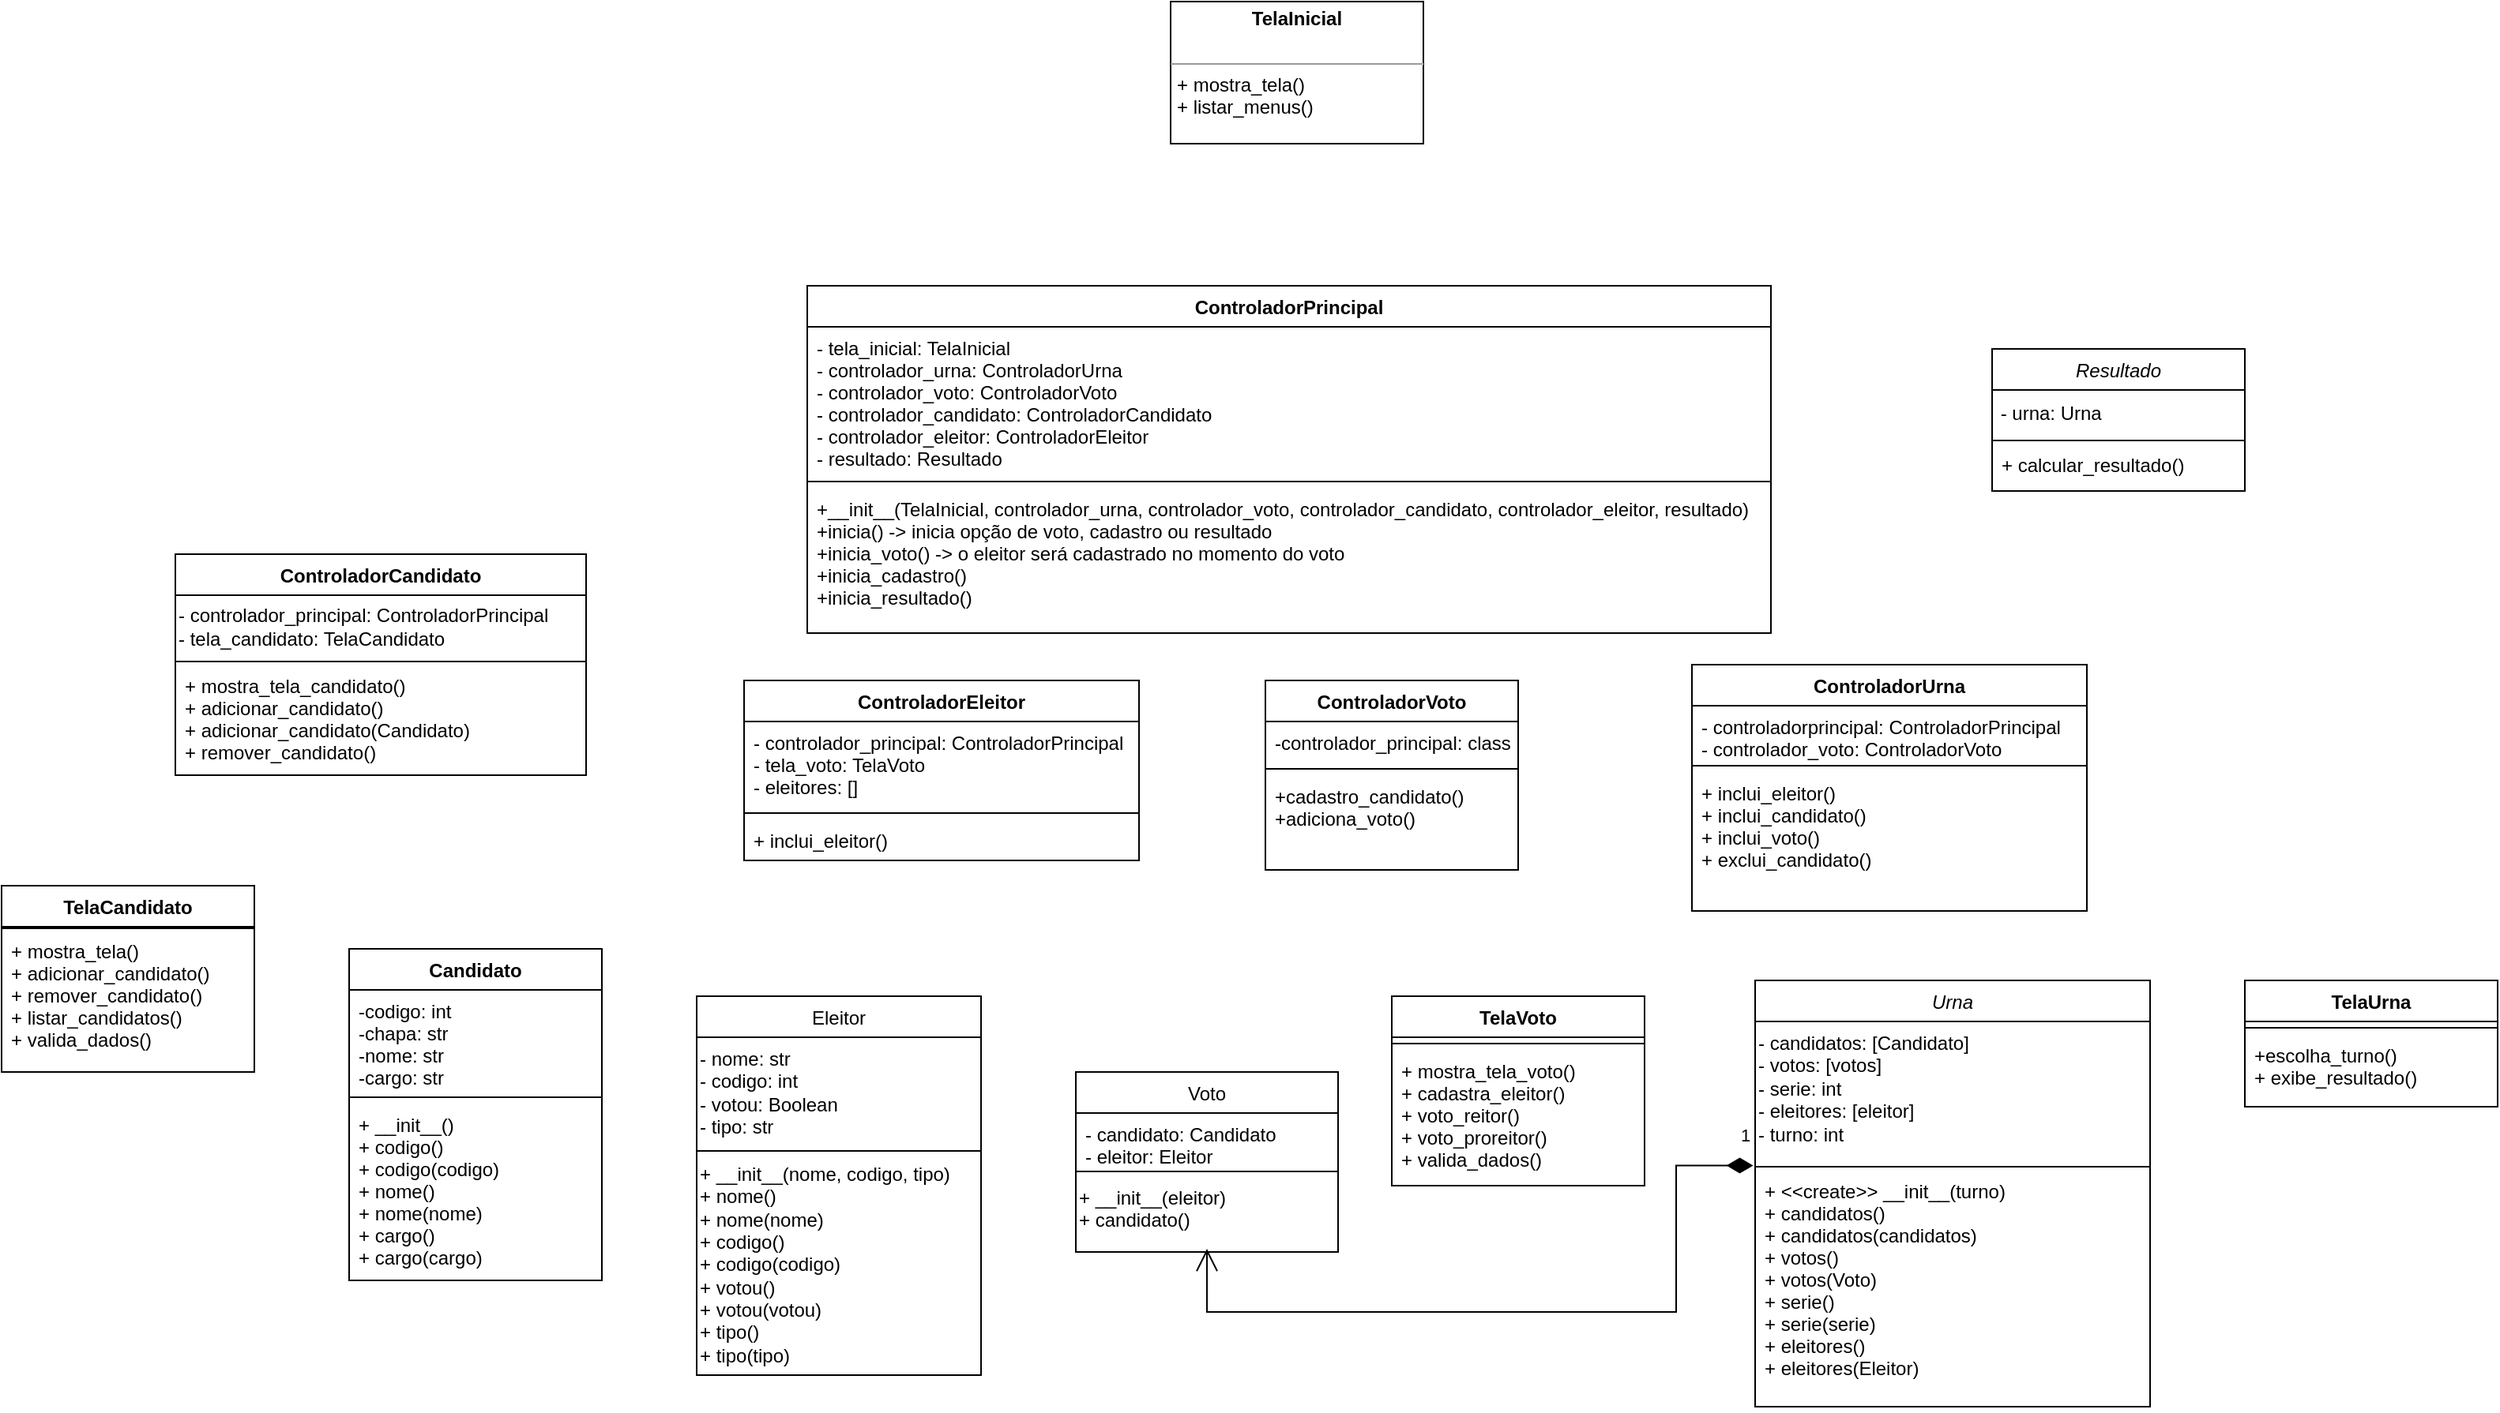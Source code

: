 <mxfile version="20.3.3" type="github">
  <diagram id="C5RBs43oDa-KdzZeNtuy" name="Page-1">
    <mxGraphModel dx="1695" dy="1619" grid="1" gridSize="10" guides="1" tooltips="1" connect="1" arrows="1" fold="1" page="1" pageScale="1" pageWidth="827" pageHeight="1169" math="0" shadow="0">
      <root>
        <mxCell id="WIyWlLk6GJQsqaUBKTNV-0" />
        <mxCell id="WIyWlLk6GJQsqaUBKTNV-1" parent="WIyWlLk6GJQsqaUBKTNV-0" />
        <mxCell id="zkfFHV4jXpPFQw0GAbJ--0" value="Urna" style="swimlane;fontStyle=2;align=center;verticalAlign=top;childLayout=stackLayout;horizontal=1;startSize=26;horizontalStack=0;resizeParent=1;resizeLast=0;collapsible=1;marginBottom=0;rounded=0;shadow=0;strokeWidth=1;" parent="WIyWlLk6GJQsqaUBKTNV-1" vertex="1">
          <mxGeometry x="300" y="-440" width="250" height="270" as="geometry">
            <mxRectangle x="230" y="140" width="160" height="26" as="alternateBounds" />
          </mxGeometry>
        </mxCell>
        <mxCell id="P_SaSt1RJM7-tIys470w-6" value="- candidatos: [Candidato]&lt;br&gt;- votos: [votos]&lt;br&gt;- serie: int&lt;br&gt;- eleitores: [eleitor]&lt;br&gt;- turno: int" style="text;html=1;align=left;verticalAlign=top;resizable=0;points=[];autosize=1;strokeColor=none;fillColor=none;" parent="zkfFHV4jXpPFQw0GAbJ--0" vertex="1">
          <mxGeometry y="26" width="250" height="90" as="geometry" />
        </mxCell>
        <mxCell id="zkfFHV4jXpPFQw0GAbJ--4" value="" style="line;html=1;strokeWidth=1;align=left;verticalAlign=middle;spacingTop=-1;spacingLeft=3;spacingRight=3;rotatable=0;labelPosition=right;points=[];portConstraint=eastwest;" parent="zkfFHV4jXpPFQw0GAbJ--0" vertex="1">
          <mxGeometry y="116" width="250" height="4" as="geometry" />
        </mxCell>
        <mxCell id="P_SaSt1RJM7-tIys470w-13" value="+ &lt;&lt;create&gt;&gt; __init__(turno)&#xa;+ candidatos()&#xa;+ candidatos(candidatos)&#xa;+ votos()&#xa;+ votos(Voto)&#xa;+ serie()&#xa;+ serie(serie)&#xa;+ eleitores()&#xa;+ eleitores(Eleitor)&#xa;" style="text;strokeColor=none;fillColor=none;align=left;verticalAlign=top;spacingLeft=4;spacingRight=4;overflow=hidden;rotatable=0;points=[[0,0.5],[1,0.5]];portConstraint=eastwest;" parent="zkfFHV4jXpPFQw0GAbJ--0" vertex="1">
          <mxGeometry y="120" width="250" height="150" as="geometry" />
        </mxCell>
        <mxCell id="zkfFHV4jXpPFQw0GAbJ--13" value="Voto" style="swimlane;fontStyle=0;align=center;verticalAlign=top;childLayout=stackLayout;horizontal=1;startSize=26;horizontalStack=0;resizeParent=1;resizeLast=0;collapsible=1;marginBottom=0;rounded=0;shadow=0;strokeWidth=1;" parent="WIyWlLk6GJQsqaUBKTNV-1" vertex="1">
          <mxGeometry x="-130" y="-382" width="166" height="114" as="geometry">
            <mxRectangle x="340" y="380" width="170" height="26" as="alternateBounds" />
          </mxGeometry>
        </mxCell>
        <mxCell id="P_SaSt1RJM7-tIys470w-14" value="- candidato: Candidato&#xa;- eleitor: Eleitor" style="text;strokeColor=none;fillColor=none;align=left;verticalAlign=top;spacingLeft=4;spacingRight=4;overflow=hidden;rotatable=0;points=[[0,0.5],[1,0.5]];portConstraint=eastwest;" parent="zkfFHV4jXpPFQw0GAbJ--13" vertex="1">
          <mxGeometry y="26" width="166" height="34" as="geometry" />
        </mxCell>
        <mxCell id="zkfFHV4jXpPFQw0GAbJ--15" value="" style="line;html=1;strokeWidth=1;align=left;verticalAlign=middle;spacingTop=-1;spacingLeft=3;spacingRight=3;rotatable=0;labelPosition=right;points=[];portConstraint=eastwest;" parent="zkfFHV4jXpPFQw0GAbJ--13" vertex="1">
          <mxGeometry y="60" width="166" height="6" as="geometry" />
        </mxCell>
        <mxCell id="gt3_8Q6gEUQ56RvycPtP-0" value="+ __init__(eleitor)&lt;br&gt;+ candidato()" style="text;html=1;align=left;verticalAlign=top;resizable=0;points=[];autosize=1;strokeColor=none;fillColor=none;" vertex="1" parent="zkfFHV4jXpPFQw0GAbJ--13">
          <mxGeometry y="66" width="166" height="40" as="geometry" />
        </mxCell>
        <mxCell id="zkfFHV4jXpPFQw0GAbJ--17" value="Eleitor" style="swimlane;fontStyle=0;align=center;verticalAlign=top;childLayout=stackLayout;horizontal=1;startSize=26;horizontalStack=0;resizeParent=1;resizeLast=0;collapsible=1;marginBottom=0;rounded=0;shadow=0;strokeWidth=1;" parent="WIyWlLk6GJQsqaUBKTNV-1" vertex="1">
          <mxGeometry x="-370" y="-430" width="180" height="240" as="geometry">
            <mxRectangle x="508" y="120" width="160" height="26" as="alternateBounds" />
          </mxGeometry>
        </mxCell>
        <mxCell id="OkJB2NbDcuTK9rdPkhBB-18" value="- nome: str&lt;br&gt;- codigo: int&lt;br&gt;- votou: Boolean&lt;br&gt;- tipo: str" style="text;html=1;align=left;verticalAlign=middle;resizable=0;points=[];autosize=1;strokeColor=none;fillColor=none;" parent="zkfFHV4jXpPFQw0GAbJ--17" vertex="1">
          <mxGeometry y="26" width="180" height="70" as="geometry" />
        </mxCell>
        <mxCell id="zkfFHV4jXpPFQw0GAbJ--23" value="" style="line;html=1;strokeWidth=1;align=left;verticalAlign=middle;spacingTop=-1;spacingLeft=3;spacingRight=3;rotatable=0;labelPosition=right;points=[];portConstraint=eastwest;" parent="zkfFHV4jXpPFQw0GAbJ--17" vertex="1">
          <mxGeometry y="96" width="180" height="4" as="geometry" />
        </mxCell>
        <mxCell id="OkJB2NbDcuTK9rdPkhBB-68" value="+ __init__(nome, codigo, tipo)&lt;br&gt;+ nome()&lt;br&gt;+ nome(nome)&lt;br&gt;+ codigo()&lt;br&gt;+ codigo(codigo)&lt;br&gt;+ votou()&lt;br&gt;+ votou(votou)&lt;br&gt;+ tipo()&lt;br&gt;+ tipo(tipo)" style="text;html=1;align=left;verticalAlign=middle;resizable=0;points=[];autosize=1;strokeColor=none;fillColor=none;" parent="zkfFHV4jXpPFQw0GAbJ--17" vertex="1">
          <mxGeometry y="100" width="180" height="140" as="geometry" />
        </mxCell>
        <mxCell id="FYmqs3sjS2MdIMOuZv3G-7" value="Resultado" style="swimlane;fontStyle=2;align=center;verticalAlign=top;childLayout=stackLayout;horizontal=1;startSize=26;horizontalStack=0;resizeParent=1;resizeLast=0;collapsible=1;marginBottom=0;rounded=0;shadow=0;strokeWidth=1;" parent="WIyWlLk6GJQsqaUBKTNV-1" vertex="1">
          <mxGeometry x="450" y="-840" width="160" height="90" as="geometry">
            <mxRectangle x="230" y="140" width="160" height="26" as="alternateBounds" />
          </mxGeometry>
        </mxCell>
        <mxCell id="gt3_8Q6gEUQ56RvycPtP-3" value="&amp;nbsp;- urna: Urna" style="text;html=1;align=left;verticalAlign=middle;resizable=0;points=[];autosize=1;strokeColor=none;fillColor=none;" vertex="1" parent="FYmqs3sjS2MdIMOuZv3G-7">
          <mxGeometry y="26" width="160" height="30" as="geometry" />
        </mxCell>
        <mxCell id="FYmqs3sjS2MdIMOuZv3G-8" value="" style="line;html=1;strokeWidth=1;align=left;verticalAlign=middle;spacingTop=-1;spacingLeft=3;spacingRight=3;rotatable=0;labelPosition=right;points=[];portConstraint=eastwest;" parent="FYmqs3sjS2MdIMOuZv3G-7" vertex="1">
          <mxGeometry y="56" width="160" height="4" as="geometry" />
        </mxCell>
        <mxCell id="E80XkB9rPULHUrMmi8I--0" value="+ calcular_resultado()" style="text;strokeColor=none;fillColor=none;align=left;verticalAlign=top;spacingLeft=4;spacingRight=4;overflow=hidden;rotatable=0;points=[[0,0.5],[1,0.5]];portConstraint=eastwest;" parent="FYmqs3sjS2MdIMOuZv3G-7" vertex="1">
          <mxGeometry y="60" width="160" height="30" as="geometry" />
        </mxCell>
        <mxCell id="P_SaSt1RJM7-tIys470w-8" value="TelaUrna" style="swimlane;fontStyle=1;align=center;verticalAlign=top;childLayout=stackLayout;horizontal=1;startSize=26;horizontalStack=0;resizeParent=1;resizeParentMax=0;resizeLast=0;collapsible=1;marginBottom=0;" parent="WIyWlLk6GJQsqaUBKTNV-1" vertex="1">
          <mxGeometry x="610" y="-440" width="160" height="80" as="geometry" />
        </mxCell>
        <mxCell id="P_SaSt1RJM7-tIys470w-10" value="" style="line;strokeWidth=1;fillColor=none;align=left;verticalAlign=middle;spacingTop=-1;spacingLeft=3;spacingRight=3;rotatable=0;labelPosition=right;points=[];portConstraint=eastwest;strokeColor=inherit;" parent="P_SaSt1RJM7-tIys470w-8" vertex="1">
          <mxGeometry y="26" width="160" height="8" as="geometry" />
        </mxCell>
        <mxCell id="P_SaSt1RJM7-tIys470w-11" value="+escolha_turno()&#xa;+ exibe_resultado()" style="text;strokeColor=none;fillColor=none;align=left;verticalAlign=top;spacingLeft=4;spacingRight=4;overflow=hidden;rotatable=0;points=[[0,0.5],[1,0.5]];portConstraint=eastwest;" parent="P_SaSt1RJM7-tIys470w-8" vertex="1">
          <mxGeometry y="34" width="160" height="46" as="geometry" />
        </mxCell>
        <mxCell id="kF3LY5OehtAuHMJQDGNf-8" value="1" style="endArrow=open;html=1;endSize=12;startArrow=diamondThin;startSize=14;startFill=1;edgeStyle=orthogonalEdgeStyle;align=left;verticalAlign=bottom;rounded=0;exitX=-0.005;exitY=-0.018;exitDx=0;exitDy=0;exitPerimeter=0;" parent="WIyWlLk6GJQsqaUBKTNV-1" source="P_SaSt1RJM7-tIys470w-13" edge="1">
          <mxGeometry x="-0.959" y="-10" relative="1" as="geometry">
            <mxPoint x="140" y="80" as="sourcePoint" />
            <mxPoint x="-47" y="-270" as="targetPoint" />
            <Array as="points">
              <mxPoint x="250" y="-323" />
              <mxPoint x="250" y="-230" />
              <mxPoint x="-47" y="-230" />
            </Array>
            <mxPoint as="offset" />
          </mxGeometry>
        </mxCell>
        <mxCell id="OkJB2NbDcuTK9rdPkhBB-25" value="ControladorUrna" style="swimlane;fontStyle=1;align=center;verticalAlign=top;childLayout=stackLayout;horizontal=1;startSize=26;horizontalStack=0;resizeParent=1;resizeParentMax=0;resizeLast=0;collapsible=1;marginBottom=0;" parent="WIyWlLk6GJQsqaUBKTNV-1" vertex="1">
          <mxGeometry x="260" y="-640" width="250" height="156" as="geometry" />
        </mxCell>
        <mxCell id="OkJB2NbDcuTK9rdPkhBB-26" value="- controladorprincipal: ControladorPrincipal&#xa;- controlador_voto: ControladorVoto" style="text;strokeColor=none;fillColor=none;align=left;verticalAlign=top;spacingLeft=4;spacingRight=4;overflow=hidden;rotatable=0;points=[[0,0.5],[1,0.5]];portConstraint=eastwest;" parent="OkJB2NbDcuTK9rdPkhBB-25" vertex="1">
          <mxGeometry y="26" width="250" height="34" as="geometry" />
        </mxCell>
        <mxCell id="OkJB2NbDcuTK9rdPkhBB-27" value="" style="line;strokeWidth=1;fillColor=none;align=left;verticalAlign=middle;spacingTop=-1;spacingLeft=3;spacingRight=3;rotatable=0;labelPosition=right;points=[];portConstraint=eastwest;strokeColor=inherit;" parent="OkJB2NbDcuTK9rdPkhBB-25" vertex="1">
          <mxGeometry y="60" width="250" height="8" as="geometry" />
        </mxCell>
        <mxCell id="OkJB2NbDcuTK9rdPkhBB-28" value="+ inclui_eleitor()&#xa;+ inclui_candidato()&#xa;+ inclui_voto()&#xa;+ exclui_candidato()" style="text;strokeColor=none;fillColor=none;align=left;verticalAlign=top;spacingLeft=4;spacingRight=4;overflow=hidden;rotatable=0;points=[[0,0.5],[1,0.5]];portConstraint=eastwest;" parent="OkJB2NbDcuTK9rdPkhBB-25" vertex="1">
          <mxGeometry y="68" width="250" height="88" as="geometry" />
        </mxCell>
        <mxCell id="OkJB2NbDcuTK9rdPkhBB-29" value="ControladorPrincipal" style="swimlane;fontStyle=1;align=center;verticalAlign=top;childLayout=stackLayout;horizontal=1;startSize=26;horizontalStack=0;resizeParent=1;resizeParentMax=0;resizeLast=0;collapsible=1;marginBottom=0;" parent="WIyWlLk6GJQsqaUBKTNV-1" vertex="1">
          <mxGeometry x="-300" y="-880" width="610" height="220" as="geometry" />
        </mxCell>
        <mxCell id="OkJB2NbDcuTK9rdPkhBB-30" value="- tela_inicial: TelaInicial&#xa;- controlador_urna: ControladorUrna&#xa;- controlador_voto: ControladorVoto&#xa;- controlador_candidato: ControladorCandidato&#xa;- controlador_eleitor: ControladorEleitor&#xa;- resultado: Resultado" style="text;strokeColor=none;fillColor=none;align=left;verticalAlign=top;spacingLeft=4;spacingRight=4;overflow=hidden;rotatable=0;points=[[0,0.5],[1,0.5]];portConstraint=eastwest;" parent="OkJB2NbDcuTK9rdPkhBB-29" vertex="1">
          <mxGeometry y="26" width="610" height="94" as="geometry" />
        </mxCell>
        <mxCell id="OkJB2NbDcuTK9rdPkhBB-31" value="" style="line;strokeWidth=1;fillColor=none;align=left;verticalAlign=middle;spacingTop=-1;spacingLeft=3;spacingRight=3;rotatable=0;labelPosition=right;points=[];portConstraint=eastwest;strokeColor=inherit;" parent="OkJB2NbDcuTK9rdPkhBB-29" vertex="1">
          <mxGeometry y="120" width="610" as="geometry" />
        </mxCell>
        <mxCell id="OkJB2NbDcuTK9rdPkhBB-38" value="" style="line;strokeWidth=1;fillColor=none;align=left;verticalAlign=middle;spacingTop=-1;spacingLeft=3;spacingRight=3;rotatable=0;labelPosition=right;points=[];portConstraint=eastwest;strokeColor=inherit;" parent="OkJB2NbDcuTK9rdPkhBB-29" vertex="1">
          <mxGeometry y="120" width="610" height="8" as="geometry" />
        </mxCell>
        <mxCell id="OkJB2NbDcuTK9rdPkhBB-32" value="+__init__(TelaInicial, controlador_urna, controlador_voto, controlador_candidato, controlador_eleitor, resultado)&#xa;+inicia() -&gt; inicia opção de voto, cadastro ou resultado&#xa;+inicia_voto() -&gt; o eleitor será cadastrado no momento do voto&#xa;+inicia_cadastro()&#xa;+inicia_resultado()&#xa;" style="text;strokeColor=none;fillColor=none;align=left;verticalAlign=top;spacingLeft=4;spacingRight=4;overflow=hidden;rotatable=0;points=[[0,0.5],[1,0.5]];portConstraint=eastwest;" parent="OkJB2NbDcuTK9rdPkhBB-29" vertex="1">
          <mxGeometry y="128" width="610" height="92" as="geometry" />
        </mxCell>
        <mxCell id="OkJB2NbDcuTK9rdPkhBB-37" value="&lt;p style=&quot;margin:0px;margin-top:4px;text-align:center;&quot;&gt;&lt;b&gt;TelaInicial&lt;/b&gt;&lt;/p&gt;&lt;p style=&quot;margin:0px;margin-left:4px;&quot;&gt;&lt;br&gt;&lt;/p&gt;&lt;hr size=&quot;1&quot;&gt;&lt;p style=&quot;margin:0px;margin-left:4px;&quot;&gt;+ mostra_tela()&lt;/p&gt;&lt;p style=&quot;margin:0px;margin-left:4px;&quot;&gt;+ listar_menus()&lt;/p&gt;" style="verticalAlign=top;align=left;overflow=fill;fontSize=12;fontFamily=Helvetica;html=1;" parent="WIyWlLk6GJQsqaUBKTNV-1" vertex="1">
          <mxGeometry x="-70" y="-1060" width="160" height="90" as="geometry" />
        </mxCell>
        <mxCell id="OkJB2NbDcuTK9rdPkhBB-39" value="TelaVoto" style="swimlane;fontStyle=1;align=center;verticalAlign=top;childLayout=stackLayout;horizontal=1;startSize=26;horizontalStack=0;resizeParent=1;resizeParentMax=0;resizeLast=0;collapsible=1;marginBottom=0;" parent="WIyWlLk6GJQsqaUBKTNV-1" vertex="1">
          <mxGeometry x="70" y="-430" width="160" height="120" as="geometry" />
        </mxCell>
        <mxCell id="OkJB2NbDcuTK9rdPkhBB-41" value="" style="line;strokeWidth=1;fillColor=none;align=left;verticalAlign=middle;spacingTop=-1;spacingLeft=3;spacingRight=3;rotatable=0;labelPosition=right;points=[];portConstraint=eastwest;strokeColor=inherit;" parent="OkJB2NbDcuTK9rdPkhBB-39" vertex="1">
          <mxGeometry y="26" width="160" height="8" as="geometry" />
        </mxCell>
        <mxCell id="OkJB2NbDcuTK9rdPkhBB-42" value="+ mostra_tela_voto()&#xa;+ cadastra_eleitor()&#xa;+ voto_reitor()&#xa;+ voto_proreitor()&#xa;+ valida_dados()" style="text;strokeColor=none;fillColor=none;align=left;verticalAlign=top;spacingLeft=4;spacingRight=4;overflow=hidden;rotatable=0;points=[[0,0.5],[1,0.5]];portConstraint=eastwest;" parent="OkJB2NbDcuTK9rdPkhBB-39" vertex="1">
          <mxGeometry y="34" width="160" height="86" as="geometry" />
        </mxCell>
        <mxCell id="OkJB2NbDcuTK9rdPkhBB-48" value="ControladorVoto" style="swimlane;fontStyle=1;align=center;verticalAlign=top;childLayout=stackLayout;horizontal=1;startSize=26;horizontalStack=0;resizeParent=1;resizeParentMax=0;resizeLast=0;collapsible=1;marginBottom=0;" parent="WIyWlLk6GJQsqaUBKTNV-1" vertex="1">
          <mxGeometry x="-10" y="-630" width="160" height="120" as="geometry" />
        </mxCell>
        <mxCell id="OkJB2NbDcuTK9rdPkhBB-49" value="-controlador_principal: class" style="text;strokeColor=none;fillColor=none;align=left;verticalAlign=top;spacingLeft=4;spacingRight=4;overflow=hidden;rotatable=0;points=[[0,0.5],[1,0.5]];portConstraint=eastwest;" parent="OkJB2NbDcuTK9rdPkhBB-48" vertex="1">
          <mxGeometry y="26" width="160" height="26" as="geometry" />
        </mxCell>
        <mxCell id="OkJB2NbDcuTK9rdPkhBB-50" value="" style="line;strokeWidth=1;fillColor=none;align=left;verticalAlign=middle;spacingTop=-1;spacingLeft=3;spacingRight=3;rotatable=0;labelPosition=right;points=[];portConstraint=eastwest;strokeColor=inherit;" parent="OkJB2NbDcuTK9rdPkhBB-48" vertex="1">
          <mxGeometry y="52" width="160" height="8" as="geometry" />
        </mxCell>
        <mxCell id="OkJB2NbDcuTK9rdPkhBB-51" value="+cadastro_candidato()&#xa;+adiciona_voto()" style="text;strokeColor=none;fillColor=none;align=left;verticalAlign=top;spacingLeft=4;spacingRight=4;overflow=hidden;rotatable=0;points=[[0,0.5],[1,0.5]];portConstraint=eastwest;" parent="OkJB2NbDcuTK9rdPkhBB-48" vertex="1">
          <mxGeometry y="60" width="160" height="60" as="geometry" />
        </mxCell>
        <mxCell id="OkJB2NbDcuTK9rdPkhBB-55" value="Candidato" style="swimlane;fontStyle=1;align=center;verticalAlign=top;childLayout=stackLayout;horizontal=1;startSize=26;horizontalStack=0;resizeParent=1;resizeParentMax=0;resizeLast=0;collapsible=1;marginBottom=0;" parent="WIyWlLk6GJQsqaUBKTNV-1" vertex="1">
          <mxGeometry x="-590" y="-460" width="160" height="210" as="geometry" />
        </mxCell>
        <mxCell id="OkJB2NbDcuTK9rdPkhBB-56" value="-codigo: int&#xa;-chapa: str&#xa;-nome: str&#xa;-cargo: str" style="text;strokeColor=none;fillColor=none;align=left;verticalAlign=top;spacingLeft=4;spacingRight=4;overflow=hidden;rotatable=0;points=[[0,0.5],[1,0.5]];portConstraint=eastwest;" parent="OkJB2NbDcuTK9rdPkhBB-55" vertex="1">
          <mxGeometry y="26" width="160" height="64" as="geometry" />
        </mxCell>
        <mxCell id="OkJB2NbDcuTK9rdPkhBB-57" value="" style="line;strokeWidth=1;fillColor=none;align=left;verticalAlign=middle;spacingTop=-1;spacingLeft=3;spacingRight=3;rotatable=0;labelPosition=right;points=[];portConstraint=eastwest;strokeColor=inherit;" parent="OkJB2NbDcuTK9rdPkhBB-55" vertex="1">
          <mxGeometry y="90" width="160" height="8" as="geometry" />
        </mxCell>
        <mxCell id="OkJB2NbDcuTK9rdPkhBB-58" value="+ __init__()&#xa;+ codigo()&#xa;+ codigo(codigo)&#xa;+ nome()&#xa;+ nome(nome)&#xa;+ cargo()&#xa;+ cargo(cargo)" style="text;strokeColor=none;fillColor=none;align=left;verticalAlign=top;spacingLeft=4;spacingRight=4;overflow=hidden;rotatable=0;points=[[0,0.5],[1,0.5]];portConstraint=eastwest;" parent="OkJB2NbDcuTK9rdPkhBB-55" vertex="1">
          <mxGeometry y="98" width="160" height="112" as="geometry" />
        </mxCell>
        <mxCell id="OkJB2NbDcuTK9rdPkhBB-64" value="TelaCandidato" style="swimlane;fontStyle=1;align=center;verticalAlign=top;childLayout=stackLayout;horizontal=1;startSize=26;horizontalStack=0;resizeParent=1;resizeParentMax=0;resizeLast=0;collapsible=1;marginBottom=0;" parent="WIyWlLk6GJQsqaUBKTNV-1" vertex="1">
          <mxGeometry x="-810" y="-500" width="160" height="118" as="geometry" />
        </mxCell>
        <mxCell id="OkJB2NbDcuTK9rdPkhBB-66" value="" style="line;strokeWidth=1;fillColor=none;align=left;verticalAlign=middle;spacingTop=-1;spacingLeft=3;spacingRight=3;rotatable=0;labelPosition=right;points=[];portConstraint=eastwest;strokeColor=inherit;" parent="OkJB2NbDcuTK9rdPkhBB-64" vertex="1">
          <mxGeometry y="26" width="160" height="2" as="geometry" />
        </mxCell>
        <mxCell id="OkJB2NbDcuTK9rdPkhBB-67" value="+ mostra_tela()&#xa;+ adicionar_candidato()&#xa;+ remover_candidato()&#xa;+ listar_candidatos()&#xa;+ valida_dados()" style="text;strokeColor=none;fillColor=none;align=left;verticalAlign=top;spacingLeft=4;spacingRight=4;overflow=hidden;rotatable=0;points=[[0,0.5],[1,0.5]];portConstraint=eastwest;" parent="OkJB2NbDcuTK9rdPkhBB-64" vertex="1">
          <mxGeometry y="28" width="160" height="90" as="geometry" />
        </mxCell>
        <mxCell id="c1Ocv1tZPk9baXh7MvBl-0" value="ControladorEleitor" style="swimlane;fontStyle=1;align=center;verticalAlign=top;childLayout=stackLayout;horizontal=1;startSize=26;horizontalStack=0;resizeParent=1;resizeParentMax=0;resizeLast=0;collapsible=1;marginBottom=0;resizeWidth=0;resizeHeight=0;" parent="WIyWlLk6GJQsqaUBKTNV-1" vertex="1">
          <mxGeometry x="-340" y="-630" width="250" height="114" as="geometry" />
        </mxCell>
        <mxCell id="c1Ocv1tZPk9baXh7MvBl-1" value="- controlador_principal: ControladorPrincipal&#xa;- tela_voto: TelaVoto&#xa;- eleitores: []" style="text;strokeColor=none;fillColor=none;align=left;verticalAlign=top;spacingLeft=4;spacingRight=4;overflow=hidden;rotatable=0;points=[[0,0.5],[1,0.5]];portConstraint=eastwest;" parent="c1Ocv1tZPk9baXh7MvBl-0" vertex="1">
          <mxGeometry y="26" width="250" height="54" as="geometry" />
        </mxCell>
        <mxCell id="c1Ocv1tZPk9baXh7MvBl-2" value="" style="line;strokeWidth=1;fillColor=none;align=left;verticalAlign=middle;spacingTop=-1;spacingLeft=3;spacingRight=3;rotatable=0;labelPosition=right;points=[];portConstraint=eastwest;strokeColor=inherit;" parent="c1Ocv1tZPk9baXh7MvBl-0" vertex="1">
          <mxGeometry y="80" width="250" height="8" as="geometry" />
        </mxCell>
        <mxCell id="c1Ocv1tZPk9baXh7MvBl-3" value="+ inclui_eleitor()" style="text;strokeColor=none;fillColor=none;align=left;verticalAlign=top;spacingLeft=4;spacingRight=4;overflow=hidden;rotatable=0;points=[[0,0.5],[1,0.5]];portConstraint=eastwest;" parent="c1Ocv1tZPk9baXh7MvBl-0" vertex="1">
          <mxGeometry y="88" width="250" height="26" as="geometry" />
        </mxCell>
        <mxCell id="c1Ocv1tZPk9baXh7MvBl-4" value="ControladorCandidato" style="swimlane;fontStyle=1;align=center;verticalAlign=top;childLayout=stackLayout;horizontal=1;startSize=26;horizontalStack=0;resizeParent=1;resizeParentMax=0;resizeLast=0;collapsible=1;marginBottom=0;" parent="WIyWlLk6GJQsqaUBKTNV-1" vertex="1">
          <mxGeometry x="-700" y="-710" width="260" height="140" as="geometry" />
        </mxCell>
        <mxCell id="gt3_8Q6gEUQ56RvycPtP-1" value="- controlador_principal: ControladorPrincipal&lt;br&gt;- tela_candidato: TelaCandidato" style="text;html=1;align=left;verticalAlign=middle;resizable=0;points=[];autosize=1;strokeColor=none;fillColor=none;" vertex="1" parent="c1Ocv1tZPk9baXh7MvBl-4">
          <mxGeometry y="26" width="260" height="40" as="geometry" />
        </mxCell>
        <mxCell id="c1Ocv1tZPk9baXh7MvBl-6" value="" style="line;strokeWidth=1;fillColor=none;align=left;verticalAlign=middle;spacingTop=-1;spacingLeft=3;spacingRight=3;rotatable=0;labelPosition=right;points=[];portConstraint=eastwest;strokeColor=inherit;" parent="c1Ocv1tZPk9baXh7MvBl-4" vertex="1">
          <mxGeometry y="66" width="260" height="4" as="geometry" />
        </mxCell>
        <mxCell id="c1Ocv1tZPk9baXh7MvBl-7" value="+ mostra_tela_candidato()&#xa;+ adicionar_candidato()&#xa;+ adicionar_candidato(Candidato)&#xa;+ remover_candidato()" style="text;strokeColor=none;fillColor=none;align=left;verticalAlign=top;spacingLeft=4;spacingRight=4;overflow=hidden;rotatable=0;points=[[0,0.5],[1,0.5]];portConstraint=eastwest;" parent="c1Ocv1tZPk9baXh7MvBl-4" vertex="1">
          <mxGeometry y="70" width="260" height="70" as="geometry" />
        </mxCell>
      </root>
    </mxGraphModel>
  </diagram>
</mxfile>
